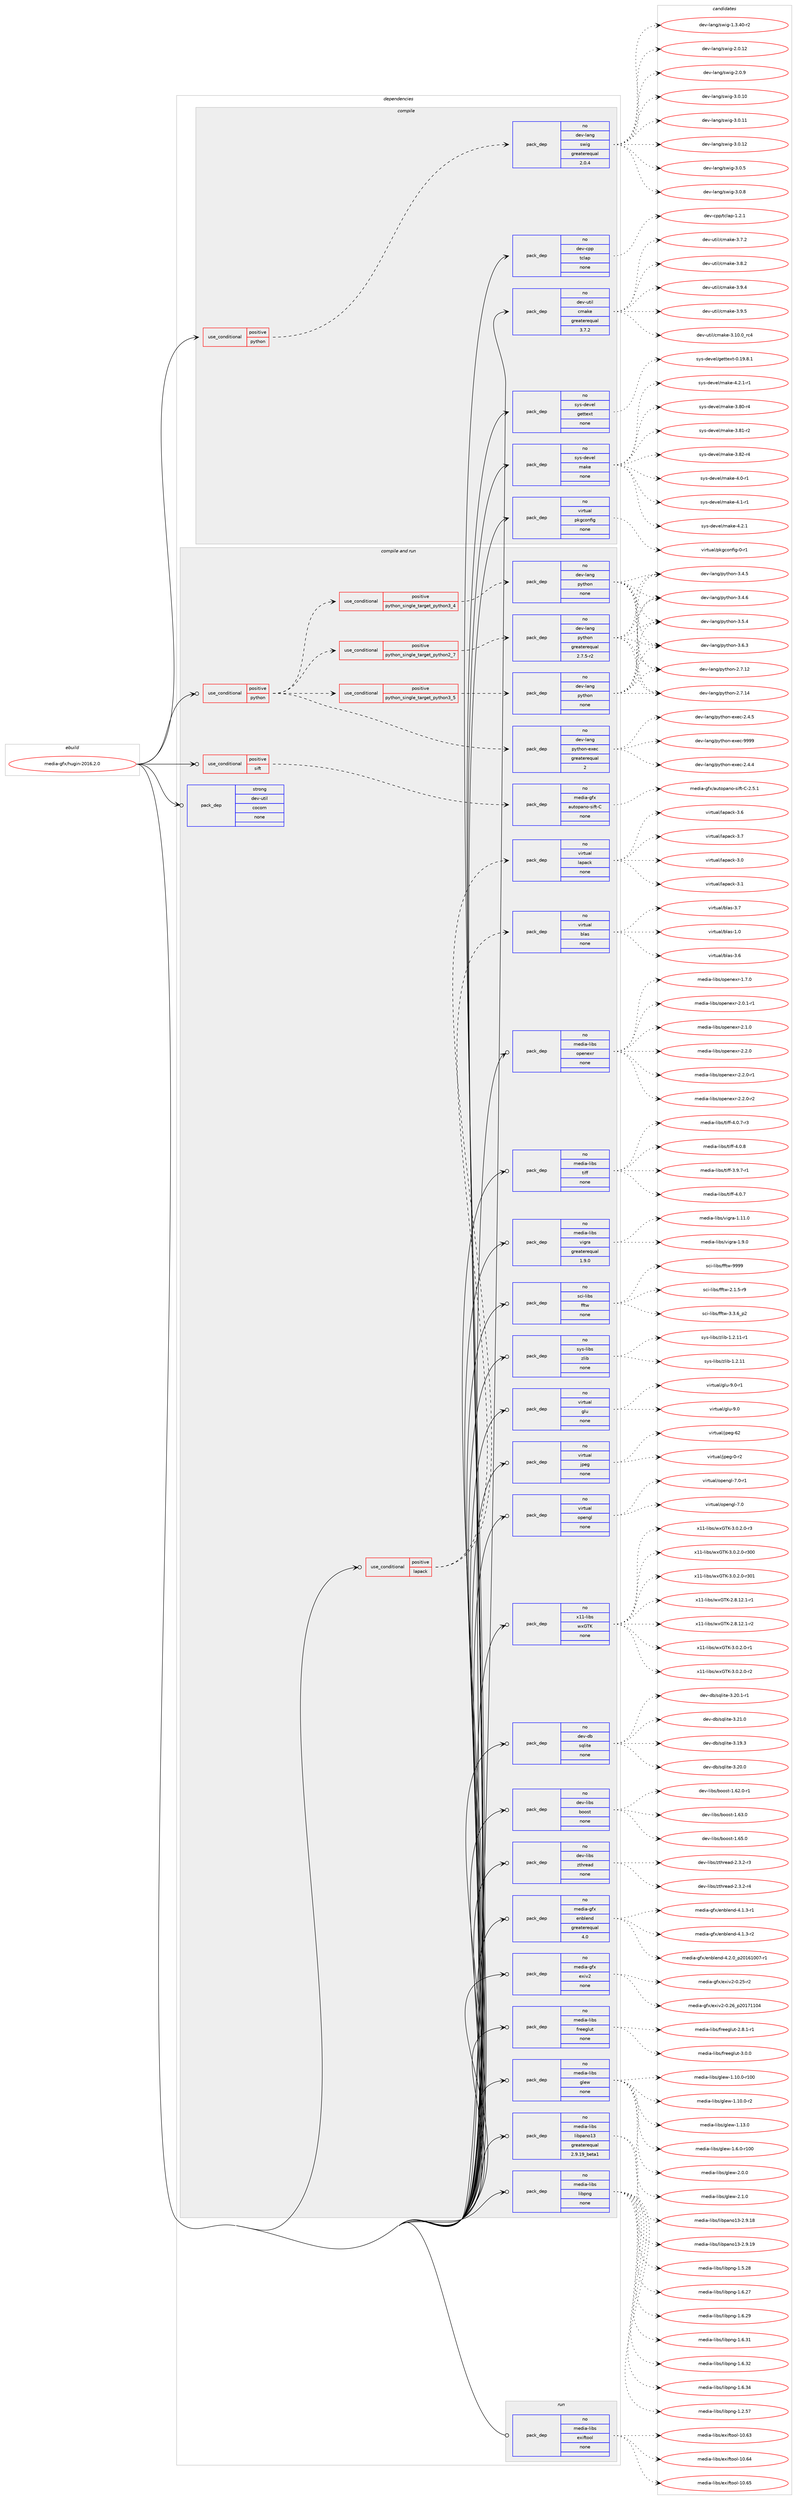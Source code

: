 digraph prolog {

# *************
# Graph options
# *************

newrank=true;
concentrate=true;
compound=true;
graph [rankdir=LR,fontname=Helvetica,fontsize=10,ranksep=1.5];#, ranksep=2.5, nodesep=0.2];
edge  [arrowhead=vee];
node  [fontname=Helvetica,fontsize=10];

# **********
# The ebuild
# **********

subgraph cluster_leftcol {
color=gray;
rank=same;
label=<<i>ebuild</i>>;
id [label="media-gfx/hugin-2016.2.0", color=red, width=4, href="../media-gfx/hugin-2016.2.0.svg"];
}

# ****************
# The dependencies
# ****************

subgraph cluster_midcol {
color=gray;
label=<<i>dependencies</i>>;
subgraph cluster_compile {
fillcolor="#eeeeee";
style=filled;
label=<<i>compile</i>>;
subgraph cond87689 {
dependency354498 [label=<<TABLE BORDER="0" CELLBORDER="1" CELLSPACING="0" CELLPADDING="4"><TR><TD ROWSPAN="3" CELLPADDING="10">use_conditional</TD></TR><TR><TD>positive</TD></TR><TR><TD>python</TD></TR></TABLE>>, shape=none, color=red];
subgraph pack261416 {
dependency354499 [label=<<TABLE BORDER="0" CELLBORDER="1" CELLSPACING="0" CELLPADDING="4" WIDTH="220"><TR><TD ROWSPAN="6" CELLPADDING="30">pack_dep</TD></TR><TR><TD WIDTH="110">no</TD></TR><TR><TD>dev-lang</TD></TR><TR><TD>swig</TD></TR><TR><TD>greaterequal</TD></TR><TR><TD>2.0.4</TD></TR></TABLE>>, shape=none, color=blue];
}
dependency354498:e -> dependency354499:w [weight=20,style="dashed",arrowhead="vee"];
}
id:e -> dependency354498:w [weight=20,style="solid",arrowhead="vee"];
subgraph pack261417 {
dependency354500 [label=<<TABLE BORDER="0" CELLBORDER="1" CELLSPACING="0" CELLPADDING="4" WIDTH="220"><TR><TD ROWSPAN="6" CELLPADDING="30">pack_dep</TD></TR><TR><TD WIDTH="110">no</TD></TR><TR><TD>dev-cpp</TD></TR><TR><TD>tclap</TD></TR><TR><TD>none</TD></TR><TR><TD></TD></TR></TABLE>>, shape=none, color=blue];
}
id:e -> dependency354500:w [weight=20,style="solid",arrowhead="vee"];
subgraph pack261418 {
dependency354501 [label=<<TABLE BORDER="0" CELLBORDER="1" CELLSPACING="0" CELLPADDING="4" WIDTH="220"><TR><TD ROWSPAN="6" CELLPADDING="30">pack_dep</TD></TR><TR><TD WIDTH="110">no</TD></TR><TR><TD>dev-util</TD></TR><TR><TD>cmake</TD></TR><TR><TD>greaterequal</TD></TR><TR><TD>3.7.2</TD></TR></TABLE>>, shape=none, color=blue];
}
id:e -> dependency354501:w [weight=20,style="solid",arrowhead="vee"];
subgraph pack261419 {
dependency354502 [label=<<TABLE BORDER="0" CELLBORDER="1" CELLSPACING="0" CELLPADDING="4" WIDTH="220"><TR><TD ROWSPAN="6" CELLPADDING="30">pack_dep</TD></TR><TR><TD WIDTH="110">no</TD></TR><TR><TD>sys-devel</TD></TR><TR><TD>gettext</TD></TR><TR><TD>none</TD></TR><TR><TD></TD></TR></TABLE>>, shape=none, color=blue];
}
id:e -> dependency354502:w [weight=20,style="solid",arrowhead="vee"];
subgraph pack261420 {
dependency354503 [label=<<TABLE BORDER="0" CELLBORDER="1" CELLSPACING="0" CELLPADDING="4" WIDTH="220"><TR><TD ROWSPAN="6" CELLPADDING="30">pack_dep</TD></TR><TR><TD WIDTH="110">no</TD></TR><TR><TD>sys-devel</TD></TR><TR><TD>make</TD></TR><TR><TD>none</TD></TR><TR><TD></TD></TR></TABLE>>, shape=none, color=blue];
}
id:e -> dependency354503:w [weight=20,style="solid",arrowhead="vee"];
subgraph pack261421 {
dependency354504 [label=<<TABLE BORDER="0" CELLBORDER="1" CELLSPACING="0" CELLPADDING="4" WIDTH="220"><TR><TD ROWSPAN="6" CELLPADDING="30">pack_dep</TD></TR><TR><TD WIDTH="110">no</TD></TR><TR><TD>virtual</TD></TR><TR><TD>pkgconfig</TD></TR><TR><TD>none</TD></TR><TR><TD></TD></TR></TABLE>>, shape=none, color=blue];
}
id:e -> dependency354504:w [weight=20,style="solid",arrowhead="vee"];
}
subgraph cluster_compileandrun {
fillcolor="#eeeeee";
style=filled;
label=<<i>compile and run</i>>;
subgraph cond87690 {
dependency354505 [label=<<TABLE BORDER="0" CELLBORDER="1" CELLSPACING="0" CELLPADDING="4"><TR><TD ROWSPAN="3" CELLPADDING="10">use_conditional</TD></TR><TR><TD>positive</TD></TR><TR><TD>lapack</TD></TR></TABLE>>, shape=none, color=red];
subgraph pack261422 {
dependency354506 [label=<<TABLE BORDER="0" CELLBORDER="1" CELLSPACING="0" CELLPADDING="4" WIDTH="220"><TR><TD ROWSPAN="6" CELLPADDING="30">pack_dep</TD></TR><TR><TD WIDTH="110">no</TD></TR><TR><TD>virtual</TD></TR><TR><TD>blas</TD></TR><TR><TD>none</TD></TR><TR><TD></TD></TR></TABLE>>, shape=none, color=blue];
}
dependency354505:e -> dependency354506:w [weight=20,style="dashed",arrowhead="vee"];
subgraph pack261423 {
dependency354507 [label=<<TABLE BORDER="0" CELLBORDER="1" CELLSPACING="0" CELLPADDING="4" WIDTH="220"><TR><TD ROWSPAN="6" CELLPADDING="30">pack_dep</TD></TR><TR><TD WIDTH="110">no</TD></TR><TR><TD>virtual</TD></TR><TR><TD>lapack</TD></TR><TR><TD>none</TD></TR><TR><TD></TD></TR></TABLE>>, shape=none, color=blue];
}
dependency354505:e -> dependency354507:w [weight=20,style="dashed",arrowhead="vee"];
}
id:e -> dependency354505:w [weight=20,style="solid",arrowhead="odotvee"];
subgraph cond87691 {
dependency354508 [label=<<TABLE BORDER="0" CELLBORDER="1" CELLSPACING="0" CELLPADDING="4"><TR><TD ROWSPAN="3" CELLPADDING="10">use_conditional</TD></TR><TR><TD>positive</TD></TR><TR><TD>python</TD></TR></TABLE>>, shape=none, color=red];
subgraph cond87692 {
dependency354509 [label=<<TABLE BORDER="0" CELLBORDER="1" CELLSPACING="0" CELLPADDING="4"><TR><TD ROWSPAN="3" CELLPADDING="10">use_conditional</TD></TR><TR><TD>positive</TD></TR><TR><TD>python_single_target_python2_7</TD></TR></TABLE>>, shape=none, color=red];
subgraph pack261424 {
dependency354510 [label=<<TABLE BORDER="0" CELLBORDER="1" CELLSPACING="0" CELLPADDING="4" WIDTH="220"><TR><TD ROWSPAN="6" CELLPADDING="30">pack_dep</TD></TR><TR><TD WIDTH="110">no</TD></TR><TR><TD>dev-lang</TD></TR><TR><TD>python</TD></TR><TR><TD>greaterequal</TD></TR><TR><TD>2.7.5-r2</TD></TR></TABLE>>, shape=none, color=blue];
}
dependency354509:e -> dependency354510:w [weight=20,style="dashed",arrowhead="vee"];
}
dependency354508:e -> dependency354509:w [weight=20,style="dashed",arrowhead="vee"];
subgraph cond87693 {
dependency354511 [label=<<TABLE BORDER="0" CELLBORDER="1" CELLSPACING="0" CELLPADDING="4"><TR><TD ROWSPAN="3" CELLPADDING="10">use_conditional</TD></TR><TR><TD>positive</TD></TR><TR><TD>python_single_target_python3_4</TD></TR></TABLE>>, shape=none, color=red];
subgraph pack261425 {
dependency354512 [label=<<TABLE BORDER="0" CELLBORDER="1" CELLSPACING="0" CELLPADDING="4" WIDTH="220"><TR><TD ROWSPAN="6" CELLPADDING="30">pack_dep</TD></TR><TR><TD WIDTH="110">no</TD></TR><TR><TD>dev-lang</TD></TR><TR><TD>python</TD></TR><TR><TD>none</TD></TR><TR><TD></TD></TR></TABLE>>, shape=none, color=blue];
}
dependency354511:e -> dependency354512:w [weight=20,style="dashed",arrowhead="vee"];
}
dependency354508:e -> dependency354511:w [weight=20,style="dashed",arrowhead="vee"];
subgraph cond87694 {
dependency354513 [label=<<TABLE BORDER="0" CELLBORDER="1" CELLSPACING="0" CELLPADDING="4"><TR><TD ROWSPAN="3" CELLPADDING="10">use_conditional</TD></TR><TR><TD>positive</TD></TR><TR><TD>python_single_target_python3_5</TD></TR></TABLE>>, shape=none, color=red];
subgraph pack261426 {
dependency354514 [label=<<TABLE BORDER="0" CELLBORDER="1" CELLSPACING="0" CELLPADDING="4" WIDTH="220"><TR><TD ROWSPAN="6" CELLPADDING="30">pack_dep</TD></TR><TR><TD WIDTH="110">no</TD></TR><TR><TD>dev-lang</TD></TR><TR><TD>python</TD></TR><TR><TD>none</TD></TR><TR><TD></TD></TR></TABLE>>, shape=none, color=blue];
}
dependency354513:e -> dependency354514:w [weight=20,style="dashed",arrowhead="vee"];
}
dependency354508:e -> dependency354513:w [weight=20,style="dashed",arrowhead="vee"];
subgraph pack261427 {
dependency354515 [label=<<TABLE BORDER="0" CELLBORDER="1" CELLSPACING="0" CELLPADDING="4" WIDTH="220"><TR><TD ROWSPAN="6" CELLPADDING="30">pack_dep</TD></TR><TR><TD WIDTH="110">no</TD></TR><TR><TD>dev-lang</TD></TR><TR><TD>python-exec</TD></TR><TR><TD>greaterequal</TD></TR><TR><TD>2</TD></TR></TABLE>>, shape=none, color=blue];
}
dependency354508:e -> dependency354515:w [weight=20,style="dashed",arrowhead="vee"];
}
id:e -> dependency354508:w [weight=20,style="solid",arrowhead="odotvee"];
subgraph cond87695 {
dependency354516 [label=<<TABLE BORDER="0" CELLBORDER="1" CELLSPACING="0" CELLPADDING="4"><TR><TD ROWSPAN="3" CELLPADDING="10">use_conditional</TD></TR><TR><TD>positive</TD></TR><TR><TD>sift</TD></TR></TABLE>>, shape=none, color=red];
subgraph pack261428 {
dependency354517 [label=<<TABLE BORDER="0" CELLBORDER="1" CELLSPACING="0" CELLPADDING="4" WIDTH="220"><TR><TD ROWSPAN="6" CELLPADDING="30">pack_dep</TD></TR><TR><TD WIDTH="110">no</TD></TR><TR><TD>media-gfx</TD></TR><TR><TD>autopano-sift-C</TD></TR><TR><TD>none</TD></TR><TR><TD></TD></TR></TABLE>>, shape=none, color=blue];
}
dependency354516:e -> dependency354517:w [weight=20,style="dashed",arrowhead="vee"];
}
id:e -> dependency354516:w [weight=20,style="solid",arrowhead="odotvee"];
subgraph pack261429 {
dependency354518 [label=<<TABLE BORDER="0" CELLBORDER="1" CELLSPACING="0" CELLPADDING="4" WIDTH="220"><TR><TD ROWSPAN="6" CELLPADDING="30">pack_dep</TD></TR><TR><TD WIDTH="110">no</TD></TR><TR><TD>dev-db</TD></TR><TR><TD>sqlite</TD></TR><TR><TD>none</TD></TR><TR><TD></TD></TR></TABLE>>, shape=none, color=blue];
}
id:e -> dependency354518:w [weight=20,style="solid",arrowhead="odotvee"];
subgraph pack261430 {
dependency354519 [label=<<TABLE BORDER="0" CELLBORDER="1" CELLSPACING="0" CELLPADDING="4" WIDTH="220"><TR><TD ROWSPAN="6" CELLPADDING="30">pack_dep</TD></TR><TR><TD WIDTH="110">no</TD></TR><TR><TD>dev-libs</TD></TR><TR><TD>boost</TD></TR><TR><TD>none</TD></TR><TR><TD></TD></TR></TABLE>>, shape=none, color=blue];
}
id:e -> dependency354519:w [weight=20,style="solid",arrowhead="odotvee"];
subgraph pack261431 {
dependency354520 [label=<<TABLE BORDER="0" CELLBORDER="1" CELLSPACING="0" CELLPADDING="4" WIDTH="220"><TR><TD ROWSPAN="6" CELLPADDING="30">pack_dep</TD></TR><TR><TD WIDTH="110">no</TD></TR><TR><TD>dev-libs</TD></TR><TR><TD>zthread</TD></TR><TR><TD>none</TD></TR><TR><TD></TD></TR></TABLE>>, shape=none, color=blue];
}
id:e -> dependency354520:w [weight=20,style="solid",arrowhead="odotvee"];
subgraph pack261432 {
dependency354521 [label=<<TABLE BORDER="0" CELLBORDER="1" CELLSPACING="0" CELLPADDING="4" WIDTH="220"><TR><TD ROWSPAN="6" CELLPADDING="30">pack_dep</TD></TR><TR><TD WIDTH="110">no</TD></TR><TR><TD>media-gfx</TD></TR><TR><TD>enblend</TD></TR><TR><TD>greaterequal</TD></TR><TR><TD>4.0</TD></TR></TABLE>>, shape=none, color=blue];
}
id:e -> dependency354521:w [weight=20,style="solid",arrowhead="odotvee"];
subgraph pack261433 {
dependency354522 [label=<<TABLE BORDER="0" CELLBORDER="1" CELLSPACING="0" CELLPADDING="4" WIDTH="220"><TR><TD ROWSPAN="6" CELLPADDING="30">pack_dep</TD></TR><TR><TD WIDTH="110">no</TD></TR><TR><TD>media-gfx</TD></TR><TR><TD>exiv2</TD></TR><TR><TD>none</TD></TR><TR><TD></TD></TR></TABLE>>, shape=none, color=blue];
}
id:e -> dependency354522:w [weight=20,style="solid",arrowhead="odotvee"];
subgraph pack261434 {
dependency354523 [label=<<TABLE BORDER="0" CELLBORDER="1" CELLSPACING="0" CELLPADDING="4" WIDTH="220"><TR><TD ROWSPAN="6" CELLPADDING="30">pack_dep</TD></TR><TR><TD WIDTH="110">no</TD></TR><TR><TD>media-libs</TD></TR><TR><TD>freeglut</TD></TR><TR><TD>none</TD></TR><TR><TD></TD></TR></TABLE>>, shape=none, color=blue];
}
id:e -> dependency354523:w [weight=20,style="solid",arrowhead="odotvee"];
subgraph pack261435 {
dependency354524 [label=<<TABLE BORDER="0" CELLBORDER="1" CELLSPACING="0" CELLPADDING="4" WIDTH="220"><TR><TD ROWSPAN="6" CELLPADDING="30">pack_dep</TD></TR><TR><TD WIDTH="110">no</TD></TR><TR><TD>media-libs</TD></TR><TR><TD>glew</TD></TR><TR><TD>none</TD></TR><TR><TD></TD></TR></TABLE>>, shape=none, color=blue];
}
id:e -> dependency354524:w [weight=20,style="solid",arrowhead="odotvee"];
subgraph pack261436 {
dependency354525 [label=<<TABLE BORDER="0" CELLBORDER="1" CELLSPACING="0" CELLPADDING="4" WIDTH="220"><TR><TD ROWSPAN="6" CELLPADDING="30">pack_dep</TD></TR><TR><TD WIDTH="110">no</TD></TR><TR><TD>media-libs</TD></TR><TR><TD>libpano13</TD></TR><TR><TD>greaterequal</TD></TR><TR><TD>2.9.19_beta1</TD></TR></TABLE>>, shape=none, color=blue];
}
id:e -> dependency354525:w [weight=20,style="solid",arrowhead="odotvee"];
subgraph pack261437 {
dependency354526 [label=<<TABLE BORDER="0" CELLBORDER="1" CELLSPACING="0" CELLPADDING="4" WIDTH="220"><TR><TD ROWSPAN="6" CELLPADDING="30">pack_dep</TD></TR><TR><TD WIDTH="110">no</TD></TR><TR><TD>media-libs</TD></TR><TR><TD>libpng</TD></TR><TR><TD>none</TD></TR><TR><TD></TD></TR></TABLE>>, shape=none, color=blue];
}
id:e -> dependency354526:w [weight=20,style="solid",arrowhead="odotvee"];
subgraph pack261438 {
dependency354527 [label=<<TABLE BORDER="0" CELLBORDER="1" CELLSPACING="0" CELLPADDING="4" WIDTH="220"><TR><TD ROWSPAN="6" CELLPADDING="30">pack_dep</TD></TR><TR><TD WIDTH="110">no</TD></TR><TR><TD>media-libs</TD></TR><TR><TD>openexr</TD></TR><TR><TD>none</TD></TR><TR><TD></TD></TR></TABLE>>, shape=none, color=blue];
}
id:e -> dependency354527:w [weight=20,style="solid",arrowhead="odotvee"];
subgraph pack261439 {
dependency354528 [label=<<TABLE BORDER="0" CELLBORDER="1" CELLSPACING="0" CELLPADDING="4" WIDTH="220"><TR><TD ROWSPAN="6" CELLPADDING="30">pack_dep</TD></TR><TR><TD WIDTH="110">no</TD></TR><TR><TD>media-libs</TD></TR><TR><TD>tiff</TD></TR><TR><TD>none</TD></TR><TR><TD></TD></TR></TABLE>>, shape=none, color=blue];
}
id:e -> dependency354528:w [weight=20,style="solid",arrowhead="odotvee"];
subgraph pack261440 {
dependency354529 [label=<<TABLE BORDER="0" CELLBORDER="1" CELLSPACING="0" CELLPADDING="4" WIDTH="220"><TR><TD ROWSPAN="6" CELLPADDING="30">pack_dep</TD></TR><TR><TD WIDTH="110">no</TD></TR><TR><TD>media-libs</TD></TR><TR><TD>vigra</TD></TR><TR><TD>greaterequal</TD></TR><TR><TD>1.9.0</TD></TR></TABLE>>, shape=none, color=blue];
}
id:e -> dependency354529:w [weight=20,style="solid",arrowhead="odotvee"];
subgraph pack261441 {
dependency354530 [label=<<TABLE BORDER="0" CELLBORDER="1" CELLSPACING="0" CELLPADDING="4" WIDTH="220"><TR><TD ROWSPAN="6" CELLPADDING="30">pack_dep</TD></TR><TR><TD WIDTH="110">no</TD></TR><TR><TD>sci-libs</TD></TR><TR><TD>fftw</TD></TR><TR><TD>none</TD></TR><TR><TD></TD></TR></TABLE>>, shape=none, color=blue];
}
id:e -> dependency354530:w [weight=20,style="solid",arrowhead="odotvee"];
subgraph pack261442 {
dependency354531 [label=<<TABLE BORDER="0" CELLBORDER="1" CELLSPACING="0" CELLPADDING="4" WIDTH="220"><TR><TD ROWSPAN="6" CELLPADDING="30">pack_dep</TD></TR><TR><TD WIDTH="110">no</TD></TR><TR><TD>sys-libs</TD></TR><TR><TD>zlib</TD></TR><TR><TD>none</TD></TR><TR><TD></TD></TR></TABLE>>, shape=none, color=blue];
}
id:e -> dependency354531:w [weight=20,style="solid",arrowhead="odotvee"];
subgraph pack261443 {
dependency354532 [label=<<TABLE BORDER="0" CELLBORDER="1" CELLSPACING="0" CELLPADDING="4" WIDTH="220"><TR><TD ROWSPAN="6" CELLPADDING="30">pack_dep</TD></TR><TR><TD WIDTH="110">no</TD></TR><TR><TD>virtual</TD></TR><TR><TD>glu</TD></TR><TR><TD>none</TD></TR><TR><TD></TD></TR></TABLE>>, shape=none, color=blue];
}
id:e -> dependency354532:w [weight=20,style="solid",arrowhead="odotvee"];
subgraph pack261444 {
dependency354533 [label=<<TABLE BORDER="0" CELLBORDER="1" CELLSPACING="0" CELLPADDING="4" WIDTH="220"><TR><TD ROWSPAN="6" CELLPADDING="30">pack_dep</TD></TR><TR><TD WIDTH="110">no</TD></TR><TR><TD>virtual</TD></TR><TR><TD>jpeg</TD></TR><TR><TD>none</TD></TR><TR><TD></TD></TR></TABLE>>, shape=none, color=blue];
}
id:e -> dependency354533:w [weight=20,style="solid",arrowhead="odotvee"];
subgraph pack261445 {
dependency354534 [label=<<TABLE BORDER="0" CELLBORDER="1" CELLSPACING="0" CELLPADDING="4" WIDTH="220"><TR><TD ROWSPAN="6" CELLPADDING="30">pack_dep</TD></TR><TR><TD WIDTH="110">no</TD></TR><TR><TD>virtual</TD></TR><TR><TD>opengl</TD></TR><TR><TD>none</TD></TR><TR><TD></TD></TR></TABLE>>, shape=none, color=blue];
}
id:e -> dependency354534:w [weight=20,style="solid",arrowhead="odotvee"];
subgraph pack261446 {
dependency354535 [label=<<TABLE BORDER="0" CELLBORDER="1" CELLSPACING="0" CELLPADDING="4" WIDTH="220"><TR><TD ROWSPAN="6" CELLPADDING="30">pack_dep</TD></TR><TR><TD WIDTH="110">no</TD></TR><TR><TD>x11-libs</TD></TR><TR><TD>wxGTK</TD></TR><TR><TD>none</TD></TR><TR><TD></TD></TR></TABLE>>, shape=none, color=blue];
}
id:e -> dependency354535:w [weight=20,style="solid",arrowhead="odotvee"];
subgraph pack261447 {
dependency354536 [label=<<TABLE BORDER="0" CELLBORDER="1" CELLSPACING="0" CELLPADDING="4" WIDTH="220"><TR><TD ROWSPAN="6" CELLPADDING="30">pack_dep</TD></TR><TR><TD WIDTH="110">strong</TD></TR><TR><TD>dev-util</TD></TR><TR><TD>cocom</TD></TR><TR><TD>none</TD></TR><TR><TD></TD></TR></TABLE>>, shape=none, color=blue];
}
id:e -> dependency354536:w [weight=20,style="solid",arrowhead="odotvee"];
}
subgraph cluster_run {
fillcolor="#eeeeee";
style=filled;
label=<<i>run</i>>;
subgraph pack261448 {
dependency354537 [label=<<TABLE BORDER="0" CELLBORDER="1" CELLSPACING="0" CELLPADDING="4" WIDTH="220"><TR><TD ROWSPAN="6" CELLPADDING="30">pack_dep</TD></TR><TR><TD WIDTH="110">no</TD></TR><TR><TD>media-libs</TD></TR><TR><TD>exiftool</TD></TR><TR><TD>none</TD></TR><TR><TD></TD></TR></TABLE>>, shape=none, color=blue];
}
id:e -> dependency354537:w [weight=20,style="solid",arrowhead="odot"];
}
}

# **************
# The candidates
# **************

subgraph cluster_choices {
rank=same;
color=gray;
label=<<i>candidates</i>>;

subgraph choice261416 {
color=black;
nodesep=1;
choice100101118451089711010347115119105103454946514652484511450 [label="dev-lang/swig-1.3.40-r2", color=red, width=4,href="../dev-lang/swig-1.3.40-r2.svg"];
choice10010111845108971101034711511910510345504648464950 [label="dev-lang/swig-2.0.12", color=red, width=4,href="../dev-lang/swig-2.0.12.svg"];
choice100101118451089711010347115119105103455046484657 [label="dev-lang/swig-2.0.9", color=red, width=4,href="../dev-lang/swig-2.0.9.svg"];
choice10010111845108971101034711511910510345514648464948 [label="dev-lang/swig-3.0.10", color=red, width=4,href="../dev-lang/swig-3.0.10.svg"];
choice10010111845108971101034711511910510345514648464949 [label="dev-lang/swig-3.0.11", color=red, width=4,href="../dev-lang/swig-3.0.11.svg"];
choice10010111845108971101034711511910510345514648464950 [label="dev-lang/swig-3.0.12", color=red, width=4,href="../dev-lang/swig-3.0.12.svg"];
choice100101118451089711010347115119105103455146484653 [label="dev-lang/swig-3.0.5", color=red, width=4,href="../dev-lang/swig-3.0.5.svg"];
choice100101118451089711010347115119105103455146484656 [label="dev-lang/swig-3.0.8", color=red, width=4,href="../dev-lang/swig-3.0.8.svg"];
dependency354499:e -> choice100101118451089711010347115119105103454946514652484511450:w [style=dotted,weight="100"];
dependency354499:e -> choice10010111845108971101034711511910510345504648464950:w [style=dotted,weight="100"];
dependency354499:e -> choice100101118451089711010347115119105103455046484657:w [style=dotted,weight="100"];
dependency354499:e -> choice10010111845108971101034711511910510345514648464948:w [style=dotted,weight="100"];
dependency354499:e -> choice10010111845108971101034711511910510345514648464949:w [style=dotted,weight="100"];
dependency354499:e -> choice10010111845108971101034711511910510345514648464950:w [style=dotted,weight="100"];
dependency354499:e -> choice100101118451089711010347115119105103455146484653:w [style=dotted,weight="100"];
dependency354499:e -> choice100101118451089711010347115119105103455146484656:w [style=dotted,weight="100"];
}
subgraph choice261417 {
color=black;
nodesep=1;
choice1001011184599112112471169910897112454946504649 [label="dev-cpp/tclap-1.2.1", color=red, width=4,href="../dev-cpp/tclap-1.2.1.svg"];
dependency354500:e -> choice1001011184599112112471169910897112454946504649:w [style=dotted,weight="100"];
}
subgraph choice261418 {
color=black;
nodesep=1;
choice1001011184511711610510847991099710710145514649484648951149952 [label="dev-util/cmake-3.10.0_rc4", color=red, width=4,href="../dev-util/cmake-3.10.0_rc4.svg"];
choice10010111845117116105108479910997107101455146554650 [label="dev-util/cmake-3.7.2", color=red, width=4,href="../dev-util/cmake-3.7.2.svg"];
choice10010111845117116105108479910997107101455146564650 [label="dev-util/cmake-3.8.2", color=red, width=4,href="../dev-util/cmake-3.8.2.svg"];
choice10010111845117116105108479910997107101455146574652 [label="dev-util/cmake-3.9.4", color=red, width=4,href="../dev-util/cmake-3.9.4.svg"];
choice10010111845117116105108479910997107101455146574653 [label="dev-util/cmake-3.9.5", color=red, width=4,href="../dev-util/cmake-3.9.5.svg"];
dependency354501:e -> choice1001011184511711610510847991099710710145514649484648951149952:w [style=dotted,weight="100"];
dependency354501:e -> choice10010111845117116105108479910997107101455146554650:w [style=dotted,weight="100"];
dependency354501:e -> choice10010111845117116105108479910997107101455146564650:w [style=dotted,weight="100"];
dependency354501:e -> choice10010111845117116105108479910997107101455146574652:w [style=dotted,weight="100"];
dependency354501:e -> choice10010111845117116105108479910997107101455146574653:w [style=dotted,weight="100"];
}
subgraph choice261419 {
color=black;
nodesep=1;
choice1151211154510010111810110847103101116116101120116454846495746564649 [label="sys-devel/gettext-0.19.8.1", color=red, width=4,href="../sys-devel/gettext-0.19.8.1.svg"];
dependency354502:e -> choice1151211154510010111810110847103101116116101120116454846495746564649:w [style=dotted,weight="100"];
}
subgraph choice261420 {
color=black;
nodesep=1;
choice11512111545100101118101108471099710710145514656484511452 [label="sys-devel/make-3.80-r4", color=red, width=4,href="../sys-devel/make-3.80-r4.svg"];
choice11512111545100101118101108471099710710145514656494511450 [label="sys-devel/make-3.81-r2", color=red, width=4,href="../sys-devel/make-3.81-r2.svg"];
choice11512111545100101118101108471099710710145514656504511452 [label="sys-devel/make-3.82-r4", color=red, width=4,href="../sys-devel/make-3.82-r4.svg"];
choice115121115451001011181011084710997107101455246484511449 [label="sys-devel/make-4.0-r1", color=red, width=4,href="../sys-devel/make-4.0-r1.svg"];
choice115121115451001011181011084710997107101455246494511449 [label="sys-devel/make-4.1-r1", color=red, width=4,href="../sys-devel/make-4.1-r1.svg"];
choice115121115451001011181011084710997107101455246504649 [label="sys-devel/make-4.2.1", color=red, width=4,href="../sys-devel/make-4.2.1.svg"];
choice1151211154510010111810110847109971071014552465046494511449 [label="sys-devel/make-4.2.1-r1", color=red, width=4,href="../sys-devel/make-4.2.1-r1.svg"];
dependency354503:e -> choice11512111545100101118101108471099710710145514656484511452:w [style=dotted,weight="100"];
dependency354503:e -> choice11512111545100101118101108471099710710145514656494511450:w [style=dotted,weight="100"];
dependency354503:e -> choice11512111545100101118101108471099710710145514656504511452:w [style=dotted,weight="100"];
dependency354503:e -> choice115121115451001011181011084710997107101455246484511449:w [style=dotted,weight="100"];
dependency354503:e -> choice115121115451001011181011084710997107101455246494511449:w [style=dotted,weight="100"];
dependency354503:e -> choice115121115451001011181011084710997107101455246504649:w [style=dotted,weight="100"];
dependency354503:e -> choice1151211154510010111810110847109971071014552465046494511449:w [style=dotted,weight="100"];
}
subgraph choice261421 {
color=black;
nodesep=1;
choice11810511411611797108471121071039911111010210510345484511449 [label="virtual/pkgconfig-0-r1", color=red, width=4,href="../virtual/pkgconfig-0-r1.svg"];
dependency354504:e -> choice11810511411611797108471121071039911111010210510345484511449:w [style=dotted,weight="100"];
}
subgraph choice261422 {
color=black;
nodesep=1;
choice1181051141161179710847981089711545494648 [label="virtual/blas-1.0", color=red, width=4,href="../virtual/blas-1.0.svg"];
choice1181051141161179710847981089711545514654 [label="virtual/blas-3.6", color=red, width=4,href="../virtual/blas-3.6.svg"];
choice1181051141161179710847981089711545514655 [label="virtual/blas-3.7", color=red, width=4,href="../virtual/blas-3.7.svg"];
dependency354506:e -> choice1181051141161179710847981089711545494648:w [style=dotted,weight="100"];
dependency354506:e -> choice1181051141161179710847981089711545514654:w [style=dotted,weight="100"];
dependency354506:e -> choice1181051141161179710847981089711545514655:w [style=dotted,weight="100"];
}
subgraph choice261423 {
color=black;
nodesep=1;
choice118105114116117971084710897112979910745514648 [label="virtual/lapack-3.0", color=red, width=4,href="../virtual/lapack-3.0.svg"];
choice118105114116117971084710897112979910745514649 [label="virtual/lapack-3.1", color=red, width=4,href="../virtual/lapack-3.1.svg"];
choice118105114116117971084710897112979910745514654 [label="virtual/lapack-3.6", color=red, width=4,href="../virtual/lapack-3.6.svg"];
choice118105114116117971084710897112979910745514655 [label="virtual/lapack-3.7", color=red, width=4,href="../virtual/lapack-3.7.svg"];
dependency354507:e -> choice118105114116117971084710897112979910745514648:w [style=dotted,weight="100"];
dependency354507:e -> choice118105114116117971084710897112979910745514649:w [style=dotted,weight="100"];
dependency354507:e -> choice118105114116117971084710897112979910745514654:w [style=dotted,weight="100"];
dependency354507:e -> choice118105114116117971084710897112979910745514655:w [style=dotted,weight="100"];
}
subgraph choice261424 {
color=black;
nodesep=1;
choice10010111845108971101034711212111610411111045504655464950 [label="dev-lang/python-2.7.12", color=red, width=4,href="../dev-lang/python-2.7.12.svg"];
choice10010111845108971101034711212111610411111045504655464952 [label="dev-lang/python-2.7.14", color=red, width=4,href="../dev-lang/python-2.7.14.svg"];
choice100101118451089711010347112121116104111110455146524653 [label="dev-lang/python-3.4.5", color=red, width=4,href="../dev-lang/python-3.4.5.svg"];
choice100101118451089711010347112121116104111110455146524654 [label="dev-lang/python-3.4.6", color=red, width=4,href="../dev-lang/python-3.4.6.svg"];
choice100101118451089711010347112121116104111110455146534652 [label="dev-lang/python-3.5.4", color=red, width=4,href="../dev-lang/python-3.5.4.svg"];
choice100101118451089711010347112121116104111110455146544651 [label="dev-lang/python-3.6.3", color=red, width=4,href="../dev-lang/python-3.6.3.svg"];
dependency354510:e -> choice10010111845108971101034711212111610411111045504655464950:w [style=dotted,weight="100"];
dependency354510:e -> choice10010111845108971101034711212111610411111045504655464952:w [style=dotted,weight="100"];
dependency354510:e -> choice100101118451089711010347112121116104111110455146524653:w [style=dotted,weight="100"];
dependency354510:e -> choice100101118451089711010347112121116104111110455146524654:w [style=dotted,weight="100"];
dependency354510:e -> choice100101118451089711010347112121116104111110455146534652:w [style=dotted,weight="100"];
dependency354510:e -> choice100101118451089711010347112121116104111110455146544651:w [style=dotted,weight="100"];
}
subgraph choice261425 {
color=black;
nodesep=1;
choice10010111845108971101034711212111610411111045504655464950 [label="dev-lang/python-2.7.12", color=red, width=4,href="../dev-lang/python-2.7.12.svg"];
choice10010111845108971101034711212111610411111045504655464952 [label="dev-lang/python-2.7.14", color=red, width=4,href="../dev-lang/python-2.7.14.svg"];
choice100101118451089711010347112121116104111110455146524653 [label="dev-lang/python-3.4.5", color=red, width=4,href="../dev-lang/python-3.4.5.svg"];
choice100101118451089711010347112121116104111110455146524654 [label="dev-lang/python-3.4.6", color=red, width=4,href="../dev-lang/python-3.4.6.svg"];
choice100101118451089711010347112121116104111110455146534652 [label="dev-lang/python-3.5.4", color=red, width=4,href="../dev-lang/python-3.5.4.svg"];
choice100101118451089711010347112121116104111110455146544651 [label="dev-lang/python-3.6.3", color=red, width=4,href="../dev-lang/python-3.6.3.svg"];
dependency354512:e -> choice10010111845108971101034711212111610411111045504655464950:w [style=dotted,weight="100"];
dependency354512:e -> choice10010111845108971101034711212111610411111045504655464952:w [style=dotted,weight="100"];
dependency354512:e -> choice100101118451089711010347112121116104111110455146524653:w [style=dotted,weight="100"];
dependency354512:e -> choice100101118451089711010347112121116104111110455146524654:w [style=dotted,weight="100"];
dependency354512:e -> choice100101118451089711010347112121116104111110455146534652:w [style=dotted,weight="100"];
dependency354512:e -> choice100101118451089711010347112121116104111110455146544651:w [style=dotted,weight="100"];
}
subgraph choice261426 {
color=black;
nodesep=1;
choice10010111845108971101034711212111610411111045504655464950 [label="dev-lang/python-2.7.12", color=red, width=4,href="../dev-lang/python-2.7.12.svg"];
choice10010111845108971101034711212111610411111045504655464952 [label="dev-lang/python-2.7.14", color=red, width=4,href="../dev-lang/python-2.7.14.svg"];
choice100101118451089711010347112121116104111110455146524653 [label="dev-lang/python-3.4.5", color=red, width=4,href="../dev-lang/python-3.4.5.svg"];
choice100101118451089711010347112121116104111110455146524654 [label="dev-lang/python-3.4.6", color=red, width=4,href="../dev-lang/python-3.4.6.svg"];
choice100101118451089711010347112121116104111110455146534652 [label="dev-lang/python-3.5.4", color=red, width=4,href="../dev-lang/python-3.5.4.svg"];
choice100101118451089711010347112121116104111110455146544651 [label="dev-lang/python-3.6.3", color=red, width=4,href="../dev-lang/python-3.6.3.svg"];
dependency354514:e -> choice10010111845108971101034711212111610411111045504655464950:w [style=dotted,weight="100"];
dependency354514:e -> choice10010111845108971101034711212111610411111045504655464952:w [style=dotted,weight="100"];
dependency354514:e -> choice100101118451089711010347112121116104111110455146524653:w [style=dotted,weight="100"];
dependency354514:e -> choice100101118451089711010347112121116104111110455146524654:w [style=dotted,weight="100"];
dependency354514:e -> choice100101118451089711010347112121116104111110455146534652:w [style=dotted,weight="100"];
dependency354514:e -> choice100101118451089711010347112121116104111110455146544651:w [style=dotted,weight="100"];
}
subgraph choice261427 {
color=black;
nodesep=1;
choice1001011184510897110103471121211161041111104510112010199455046524652 [label="dev-lang/python-exec-2.4.4", color=red, width=4,href="../dev-lang/python-exec-2.4.4.svg"];
choice1001011184510897110103471121211161041111104510112010199455046524653 [label="dev-lang/python-exec-2.4.5", color=red, width=4,href="../dev-lang/python-exec-2.4.5.svg"];
choice10010111845108971101034711212111610411111045101120101994557575757 [label="dev-lang/python-exec-9999", color=red, width=4,href="../dev-lang/python-exec-9999.svg"];
dependency354515:e -> choice1001011184510897110103471121211161041111104510112010199455046524652:w [style=dotted,weight="100"];
dependency354515:e -> choice1001011184510897110103471121211161041111104510112010199455046524653:w [style=dotted,weight="100"];
dependency354515:e -> choice10010111845108971101034711212111610411111045101120101994557575757:w [style=dotted,weight="100"];
}
subgraph choice261428 {
color=black;
nodesep=1;
choice1091011001059745103102120479711711611111297110111451151051021164567455046534649 [label="media-gfx/autopano-sift-C-2.5.1", color=red, width=4,href="../media-gfx/autopano-sift-C-2.5.1.svg"];
dependency354517:e -> choice1091011001059745103102120479711711611111297110111451151051021164567455046534649:w [style=dotted,weight="100"];
}
subgraph choice261429 {
color=black;
nodesep=1;
choice10010111845100984711511310810511610145514649574651 [label="dev-db/sqlite-3.19.3", color=red, width=4,href="../dev-db/sqlite-3.19.3.svg"];
choice10010111845100984711511310810511610145514650484648 [label="dev-db/sqlite-3.20.0", color=red, width=4,href="../dev-db/sqlite-3.20.0.svg"];
choice100101118451009847115113108105116101455146504846494511449 [label="dev-db/sqlite-3.20.1-r1", color=red, width=4,href="../dev-db/sqlite-3.20.1-r1.svg"];
choice10010111845100984711511310810511610145514650494648 [label="dev-db/sqlite-3.21.0", color=red, width=4,href="../dev-db/sqlite-3.21.0.svg"];
dependency354518:e -> choice10010111845100984711511310810511610145514649574651:w [style=dotted,weight="100"];
dependency354518:e -> choice10010111845100984711511310810511610145514650484648:w [style=dotted,weight="100"];
dependency354518:e -> choice100101118451009847115113108105116101455146504846494511449:w [style=dotted,weight="100"];
dependency354518:e -> choice10010111845100984711511310810511610145514650494648:w [style=dotted,weight="100"];
}
subgraph choice261430 {
color=black;
nodesep=1;
choice10010111845108105981154798111111115116454946545046484511449 [label="dev-libs/boost-1.62.0-r1", color=red, width=4,href="../dev-libs/boost-1.62.0-r1.svg"];
choice1001011184510810598115479811111111511645494654514648 [label="dev-libs/boost-1.63.0", color=red, width=4,href="../dev-libs/boost-1.63.0.svg"];
choice1001011184510810598115479811111111511645494654534648 [label="dev-libs/boost-1.65.0", color=red, width=4,href="../dev-libs/boost-1.65.0.svg"];
dependency354519:e -> choice10010111845108105981154798111111115116454946545046484511449:w [style=dotted,weight="100"];
dependency354519:e -> choice1001011184510810598115479811111111511645494654514648:w [style=dotted,weight="100"];
dependency354519:e -> choice1001011184510810598115479811111111511645494654534648:w [style=dotted,weight="100"];
}
subgraph choice261431 {
color=black;
nodesep=1;
choice100101118451081059811547122116104114101971004550465146504511451 [label="dev-libs/zthread-2.3.2-r3", color=red, width=4,href="../dev-libs/zthread-2.3.2-r3.svg"];
choice100101118451081059811547122116104114101971004550465146504511452 [label="dev-libs/zthread-2.3.2-r4", color=red, width=4,href="../dev-libs/zthread-2.3.2-r4.svg"];
dependency354520:e -> choice100101118451081059811547122116104114101971004550465146504511451:w [style=dotted,weight="100"];
dependency354520:e -> choice100101118451081059811547122116104114101971004550465146504511452:w [style=dotted,weight="100"];
}
subgraph choice261432 {
color=black;
nodesep=1;
choice109101100105974510310212047101110981081011101004552464946514511449 [label="media-gfx/enblend-4.1.3-r1", color=red, width=4,href="../media-gfx/enblend-4.1.3-r1.svg"];
choice109101100105974510310212047101110981081011101004552464946514511450 [label="media-gfx/enblend-4.1.3-r2", color=red, width=4,href="../media-gfx/enblend-4.1.3-r2.svg"];
choice109101100105974510310212047101110981081011101004552465046489511250484954494848554511449 [label="media-gfx/enblend-4.2.0_p20161007-r1", color=red, width=4,href="../media-gfx/enblend-4.2.0_p20161007-r1.svg"];
dependency354521:e -> choice109101100105974510310212047101110981081011101004552464946514511449:w [style=dotted,weight="100"];
dependency354521:e -> choice109101100105974510310212047101110981081011101004552464946514511450:w [style=dotted,weight="100"];
dependency354521:e -> choice109101100105974510310212047101110981081011101004552465046489511250484954494848554511449:w [style=dotted,weight="100"];
}
subgraph choice261433 {
color=black;
nodesep=1;
choice1091011001059745103102120471011201051185045484650534511450 [label="media-gfx/exiv2-0.25-r2", color=red, width=4,href="../media-gfx/exiv2-0.25-r2.svg"];
choice109101100105974510310212047101120105118504548465054951125048495549494852 [label="media-gfx/exiv2-0.26_p20171104", color=red, width=4,href="../media-gfx/exiv2-0.26_p20171104.svg"];
dependency354522:e -> choice1091011001059745103102120471011201051185045484650534511450:w [style=dotted,weight="100"];
dependency354522:e -> choice109101100105974510310212047101120105118504548465054951125048495549494852:w [style=dotted,weight="100"];
}
subgraph choice261434 {
color=black;
nodesep=1;
choice109101100105974510810598115471021141011011031081171164550465646494511449 [label="media-libs/freeglut-2.8.1-r1", color=red, width=4,href="../media-libs/freeglut-2.8.1-r1.svg"];
choice10910110010597451081059811547102114101101103108117116455146484648 [label="media-libs/freeglut-3.0.0", color=red, width=4,href="../media-libs/freeglut-3.0.0.svg"];
dependency354523:e -> choice109101100105974510810598115471021141011011031081171164550465646494511449:w [style=dotted,weight="100"];
dependency354523:e -> choice10910110010597451081059811547102114101101103108117116455146484648:w [style=dotted,weight="100"];
}
subgraph choice261435 {
color=black;
nodesep=1;
choice109101100105974510810598115471031081011194549464948464845114494848 [label="media-libs/glew-1.10.0-r100", color=red, width=4,href="../media-libs/glew-1.10.0-r100.svg"];
choice10910110010597451081059811547103108101119454946494846484511450 [label="media-libs/glew-1.10.0-r2", color=red, width=4,href="../media-libs/glew-1.10.0-r2.svg"];
choice1091011001059745108105981154710310810111945494649514648 [label="media-libs/glew-1.13.0", color=red, width=4,href="../media-libs/glew-1.13.0.svg"];
choice1091011001059745108105981154710310810111945494654464845114494848 [label="media-libs/glew-1.6.0-r100", color=red, width=4,href="../media-libs/glew-1.6.0-r100.svg"];
choice10910110010597451081059811547103108101119455046484648 [label="media-libs/glew-2.0.0", color=red, width=4,href="../media-libs/glew-2.0.0.svg"];
choice10910110010597451081059811547103108101119455046494648 [label="media-libs/glew-2.1.0", color=red, width=4,href="../media-libs/glew-2.1.0.svg"];
dependency354524:e -> choice109101100105974510810598115471031081011194549464948464845114494848:w [style=dotted,weight="100"];
dependency354524:e -> choice10910110010597451081059811547103108101119454946494846484511450:w [style=dotted,weight="100"];
dependency354524:e -> choice1091011001059745108105981154710310810111945494649514648:w [style=dotted,weight="100"];
dependency354524:e -> choice1091011001059745108105981154710310810111945494654464845114494848:w [style=dotted,weight="100"];
dependency354524:e -> choice10910110010597451081059811547103108101119455046484648:w [style=dotted,weight="100"];
dependency354524:e -> choice10910110010597451081059811547103108101119455046494648:w [style=dotted,weight="100"];
}
subgraph choice261436 {
color=black;
nodesep=1;
choice109101100105974510810598115471081059811297110111495145504657464956 [label="media-libs/libpano13-2.9.18", color=red, width=4,href="../media-libs/libpano13-2.9.18.svg"];
choice109101100105974510810598115471081059811297110111495145504657464957 [label="media-libs/libpano13-2.9.19", color=red, width=4,href="../media-libs/libpano13-2.9.19.svg"];
dependency354525:e -> choice109101100105974510810598115471081059811297110111495145504657464956:w [style=dotted,weight="100"];
dependency354525:e -> choice109101100105974510810598115471081059811297110111495145504657464957:w [style=dotted,weight="100"];
}
subgraph choice261437 {
color=black;
nodesep=1;
choice109101100105974510810598115471081059811211010345494650465355 [label="media-libs/libpng-1.2.57", color=red, width=4,href="../media-libs/libpng-1.2.57.svg"];
choice109101100105974510810598115471081059811211010345494653465056 [label="media-libs/libpng-1.5.28", color=red, width=4,href="../media-libs/libpng-1.5.28.svg"];
choice109101100105974510810598115471081059811211010345494654465055 [label="media-libs/libpng-1.6.27", color=red, width=4,href="../media-libs/libpng-1.6.27.svg"];
choice109101100105974510810598115471081059811211010345494654465057 [label="media-libs/libpng-1.6.29", color=red, width=4,href="../media-libs/libpng-1.6.29.svg"];
choice109101100105974510810598115471081059811211010345494654465149 [label="media-libs/libpng-1.6.31", color=red, width=4,href="../media-libs/libpng-1.6.31.svg"];
choice109101100105974510810598115471081059811211010345494654465150 [label="media-libs/libpng-1.6.32", color=red, width=4,href="../media-libs/libpng-1.6.32.svg"];
choice109101100105974510810598115471081059811211010345494654465152 [label="media-libs/libpng-1.6.34", color=red, width=4,href="../media-libs/libpng-1.6.34.svg"];
dependency354526:e -> choice109101100105974510810598115471081059811211010345494650465355:w [style=dotted,weight="100"];
dependency354526:e -> choice109101100105974510810598115471081059811211010345494653465056:w [style=dotted,weight="100"];
dependency354526:e -> choice109101100105974510810598115471081059811211010345494654465055:w [style=dotted,weight="100"];
dependency354526:e -> choice109101100105974510810598115471081059811211010345494654465057:w [style=dotted,weight="100"];
dependency354526:e -> choice109101100105974510810598115471081059811211010345494654465149:w [style=dotted,weight="100"];
dependency354526:e -> choice109101100105974510810598115471081059811211010345494654465150:w [style=dotted,weight="100"];
dependency354526:e -> choice109101100105974510810598115471081059811211010345494654465152:w [style=dotted,weight="100"];
}
subgraph choice261438 {
color=black;
nodesep=1;
choice10910110010597451081059811547111112101110101120114454946554648 [label="media-libs/openexr-1.7.0", color=red, width=4,href="../media-libs/openexr-1.7.0.svg"];
choice109101100105974510810598115471111121011101011201144550464846494511449 [label="media-libs/openexr-2.0.1-r1", color=red, width=4,href="../media-libs/openexr-2.0.1-r1.svg"];
choice10910110010597451081059811547111112101110101120114455046494648 [label="media-libs/openexr-2.1.0", color=red, width=4,href="../media-libs/openexr-2.1.0.svg"];
choice10910110010597451081059811547111112101110101120114455046504648 [label="media-libs/openexr-2.2.0", color=red, width=4,href="../media-libs/openexr-2.2.0.svg"];
choice109101100105974510810598115471111121011101011201144550465046484511449 [label="media-libs/openexr-2.2.0-r1", color=red, width=4,href="../media-libs/openexr-2.2.0-r1.svg"];
choice109101100105974510810598115471111121011101011201144550465046484511450 [label="media-libs/openexr-2.2.0-r2", color=red, width=4,href="../media-libs/openexr-2.2.0-r2.svg"];
dependency354527:e -> choice10910110010597451081059811547111112101110101120114454946554648:w [style=dotted,weight="100"];
dependency354527:e -> choice109101100105974510810598115471111121011101011201144550464846494511449:w [style=dotted,weight="100"];
dependency354527:e -> choice10910110010597451081059811547111112101110101120114455046494648:w [style=dotted,weight="100"];
dependency354527:e -> choice10910110010597451081059811547111112101110101120114455046504648:w [style=dotted,weight="100"];
dependency354527:e -> choice109101100105974510810598115471111121011101011201144550465046484511449:w [style=dotted,weight="100"];
dependency354527:e -> choice109101100105974510810598115471111121011101011201144550465046484511450:w [style=dotted,weight="100"];
}
subgraph choice261439 {
color=black;
nodesep=1;
choice109101100105974510810598115471161051021024551465746554511449 [label="media-libs/tiff-3.9.7-r1", color=red, width=4,href="../media-libs/tiff-3.9.7-r1.svg"];
choice10910110010597451081059811547116105102102455246484655 [label="media-libs/tiff-4.0.7", color=red, width=4,href="../media-libs/tiff-4.0.7.svg"];
choice109101100105974510810598115471161051021024552464846554511451 [label="media-libs/tiff-4.0.7-r3", color=red, width=4,href="../media-libs/tiff-4.0.7-r3.svg"];
choice10910110010597451081059811547116105102102455246484656 [label="media-libs/tiff-4.0.8", color=red, width=4,href="../media-libs/tiff-4.0.8.svg"];
dependency354528:e -> choice109101100105974510810598115471161051021024551465746554511449:w [style=dotted,weight="100"];
dependency354528:e -> choice10910110010597451081059811547116105102102455246484655:w [style=dotted,weight="100"];
dependency354528:e -> choice109101100105974510810598115471161051021024552464846554511451:w [style=dotted,weight="100"];
dependency354528:e -> choice10910110010597451081059811547116105102102455246484656:w [style=dotted,weight="100"];
}
subgraph choice261440 {
color=black;
nodesep=1;
choice109101100105974510810598115471181051031149745494649494648 [label="media-libs/vigra-1.11.0", color=red, width=4,href="../media-libs/vigra-1.11.0.svg"];
choice1091011001059745108105981154711810510311497454946574648 [label="media-libs/vigra-1.9.0", color=red, width=4,href="../media-libs/vigra-1.9.0.svg"];
dependency354529:e -> choice109101100105974510810598115471181051031149745494649494648:w [style=dotted,weight="100"];
dependency354529:e -> choice1091011001059745108105981154711810510311497454946574648:w [style=dotted,weight="100"];
}
subgraph choice261441 {
color=black;
nodesep=1;
choice115991054510810598115471021021161194550464946534511457 [label="sci-libs/fftw-2.1.5-r9", color=red, width=4,href="../sci-libs/fftw-2.1.5-r9.svg"];
choice115991054510810598115471021021161194551465146549511250 [label="sci-libs/fftw-3.3.6_p2", color=red, width=4,href="../sci-libs/fftw-3.3.6_p2.svg"];
choice115991054510810598115471021021161194557575757 [label="sci-libs/fftw-9999", color=red, width=4,href="../sci-libs/fftw-9999.svg"];
dependency354530:e -> choice115991054510810598115471021021161194550464946534511457:w [style=dotted,weight="100"];
dependency354530:e -> choice115991054510810598115471021021161194551465146549511250:w [style=dotted,weight="100"];
dependency354530:e -> choice115991054510810598115471021021161194557575757:w [style=dotted,weight="100"];
}
subgraph choice261442 {
color=black;
nodesep=1;
choice1151211154510810598115471221081059845494650464949 [label="sys-libs/zlib-1.2.11", color=red, width=4,href="../sys-libs/zlib-1.2.11.svg"];
choice11512111545108105981154712210810598454946504649494511449 [label="sys-libs/zlib-1.2.11-r1", color=red, width=4,href="../sys-libs/zlib-1.2.11-r1.svg"];
dependency354531:e -> choice1151211154510810598115471221081059845494650464949:w [style=dotted,weight="100"];
dependency354531:e -> choice11512111545108105981154712210810598454946504649494511449:w [style=dotted,weight="100"];
}
subgraph choice261443 {
color=black;
nodesep=1;
choice118105114116117971084710310811745574648 [label="virtual/glu-9.0", color=red, width=4,href="../virtual/glu-9.0.svg"];
choice1181051141161179710847103108117455746484511449 [label="virtual/glu-9.0-r1", color=red, width=4,href="../virtual/glu-9.0-r1.svg"];
dependency354532:e -> choice118105114116117971084710310811745574648:w [style=dotted,weight="100"];
dependency354532:e -> choice1181051141161179710847103108117455746484511449:w [style=dotted,weight="100"];
}
subgraph choice261444 {
color=black;
nodesep=1;
choice118105114116117971084710611210110345484511450 [label="virtual/jpeg-0-r2", color=red, width=4,href="../virtual/jpeg-0-r2.svg"];
choice1181051141161179710847106112101103455450 [label="virtual/jpeg-62", color=red, width=4,href="../virtual/jpeg-62.svg"];
dependency354533:e -> choice118105114116117971084710611210110345484511450:w [style=dotted,weight="100"];
dependency354533:e -> choice1181051141161179710847106112101103455450:w [style=dotted,weight="100"];
}
subgraph choice261445 {
color=black;
nodesep=1;
choice118105114116117971084711111210111010310845554648 [label="virtual/opengl-7.0", color=red, width=4,href="../virtual/opengl-7.0.svg"];
choice1181051141161179710847111112101110103108455546484511449 [label="virtual/opengl-7.0-r1", color=red, width=4,href="../virtual/opengl-7.0-r1.svg"];
dependency354534:e -> choice118105114116117971084711111210111010310845554648:w [style=dotted,weight="100"];
dependency354534:e -> choice1181051141161179710847111112101110103108455546484511449:w [style=dotted,weight="100"];
}
subgraph choice261446 {
color=black;
nodesep=1;
choice12049494510810598115471191207184754550465646495046494511449 [label="x11-libs/wxGTK-2.8.12.1-r1", color=red, width=4,href="../x11-libs/wxGTK-2.8.12.1-r1.svg"];
choice12049494510810598115471191207184754550465646495046494511450 [label="x11-libs/wxGTK-2.8.12.1-r2", color=red, width=4,href="../x11-libs/wxGTK-2.8.12.1-r2.svg"];
choice120494945108105981154711912071847545514648465046484511449 [label="x11-libs/wxGTK-3.0.2.0-r1", color=red, width=4,href="../x11-libs/wxGTK-3.0.2.0-r1.svg"];
choice120494945108105981154711912071847545514648465046484511450 [label="x11-libs/wxGTK-3.0.2.0-r2", color=red, width=4,href="../x11-libs/wxGTK-3.0.2.0-r2.svg"];
choice120494945108105981154711912071847545514648465046484511451 [label="x11-libs/wxGTK-3.0.2.0-r3", color=red, width=4,href="../x11-libs/wxGTK-3.0.2.0-r3.svg"];
choice1204949451081059811547119120718475455146484650464845114514848 [label="x11-libs/wxGTK-3.0.2.0-r300", color=red, width=4,href="../x11-libs/wxGTK-3.0.2.0-r300.svg"];
choice1204949451081059811547119120718475455146484650464845114514849 [label="x11-libs/wxGTK-3.0.2.0-r301", color=red, width=4,href="../x11-libs/wxGTK-3.0.2.0-r301.svg"];
dependency354535:e -> choice12049494510810598115471191207184754550465646495046494511449:w [style=dotted,weight="100"];
dependency354535:e -> choice12049494510810598115471191207184754550465646495046494511450:w [style=dotted,weight="100"];
dependency354535:e -> choice120494945108105981154711912071847545514648465046484511449:w [style=dotted,weight="100"];
dependency354535:e -> choice120494945108105981154711912071847545514648465046484511450:w [style=dotted,weight="100"];
dependency354535:e -> choice120494945108105981154711912071847545514648465046484511451:w [style=dotted,weight="100"];
dependency354535:e -> choice1204949451081059811547119120718475455146484650464845114514848:w [style=dotted,weight="100"];
dependency354535:e -> choice1204949451081059811547119120718475455146484650464845114514849:w [style=dotted,weight="100"];
}
subgraph choice261447 {
color=black;
nodesep=1;
}
subgraph choice261448 {
color=black;
nodesep=1;
choice10910110010597451081059811547101120105102116111111108454948465451 [label="media-libs/exiftool-10.63", color=red, width=4,href="../media-libs/exiftool-10.63.svg"];
choice10910110010597451081059811547101120105102116111111108454948465452 [label="media-libs/exiftool-10.64", color=red, width=4,href="../media-libs/exiftool-10.64.svg"];
choice10910110010597451081059811547101120105102116111111108454948465453 [label="media-libs/exiftool-10.65", color=red, width=4,href="../media-libs/exiftool-10.65.svg"];
dependency354537:e -> choice10910110010597451081059811547101120105102116111111108454948465451:w [style=dotted,weight="100"];
dependency354537:e -> choice10910110010597451081059811547101120105102116111111108454948465452:w [style=dotted,weight="100"];
dependency354537:e -> choice10910110010597451081059811547101120105102116111111108454948465453:w [style=dotted,weight="100"];
}
}

}
